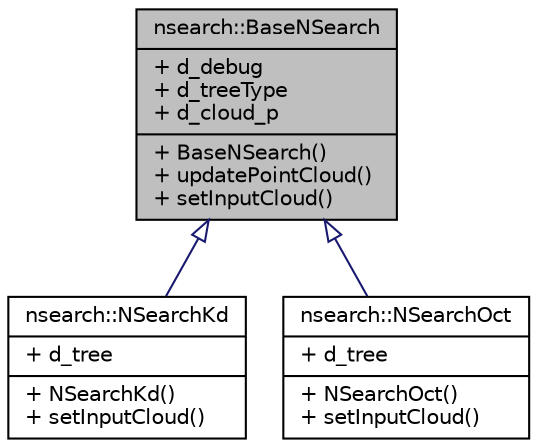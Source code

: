 digraph "nsearch::BaseNSearch"
{
  edge [fontname="Helvetica",fontsize="10",labelfontname="Helvetica",labelfontsize="10"];
  node [fontname="Helvetica",fontsize="10",shape=record];
  Node0 [label="{nsearch::BaseNSearch\n|+ d_debug\l+ d_treeType\l+ d_cloud_p\l|+ BaseNSearch()\l+ updatePointCloud()\l+ setInputCloud()\l}",height=0.2,width=0.4,color="black", fillcolor="grey75", style="filled", fontcolor="black"];
  Node0 -> Node1 [dir="back",color="midnightblue",fontsize="10",style="solid",arrowtail="onormal",fontname="Helvetica"];
  Node1 [label="{nsearch::NSearchKd\n|+ d_tree\l|+ NSearchKd()\l+ setInputCloud()\l}",height=0.2,width=0.4,color="black", fillcolor="white", style="filled",URL="$classnsearch_1_1NSearchKd.html",tooltip="A class for nearest neighbor search. "];
  Node0 -> Node2 [dir="back",color="midnightblue",fontsize="10",style="solid",arrowtail="onormal",fontname="Helvetica"];
  Node2 [label="{nsearch::NSearchOct\n|+ d_tree\l|+ NSearchOct()\l+ setInputCloud()\l}",height=0.2,width=0.4,color="black", fillcolor="white", style="filled",URL="$classnsearch_1_1NSearchOct.html",tooltip="A class for nearest neighbor search. "];
}
